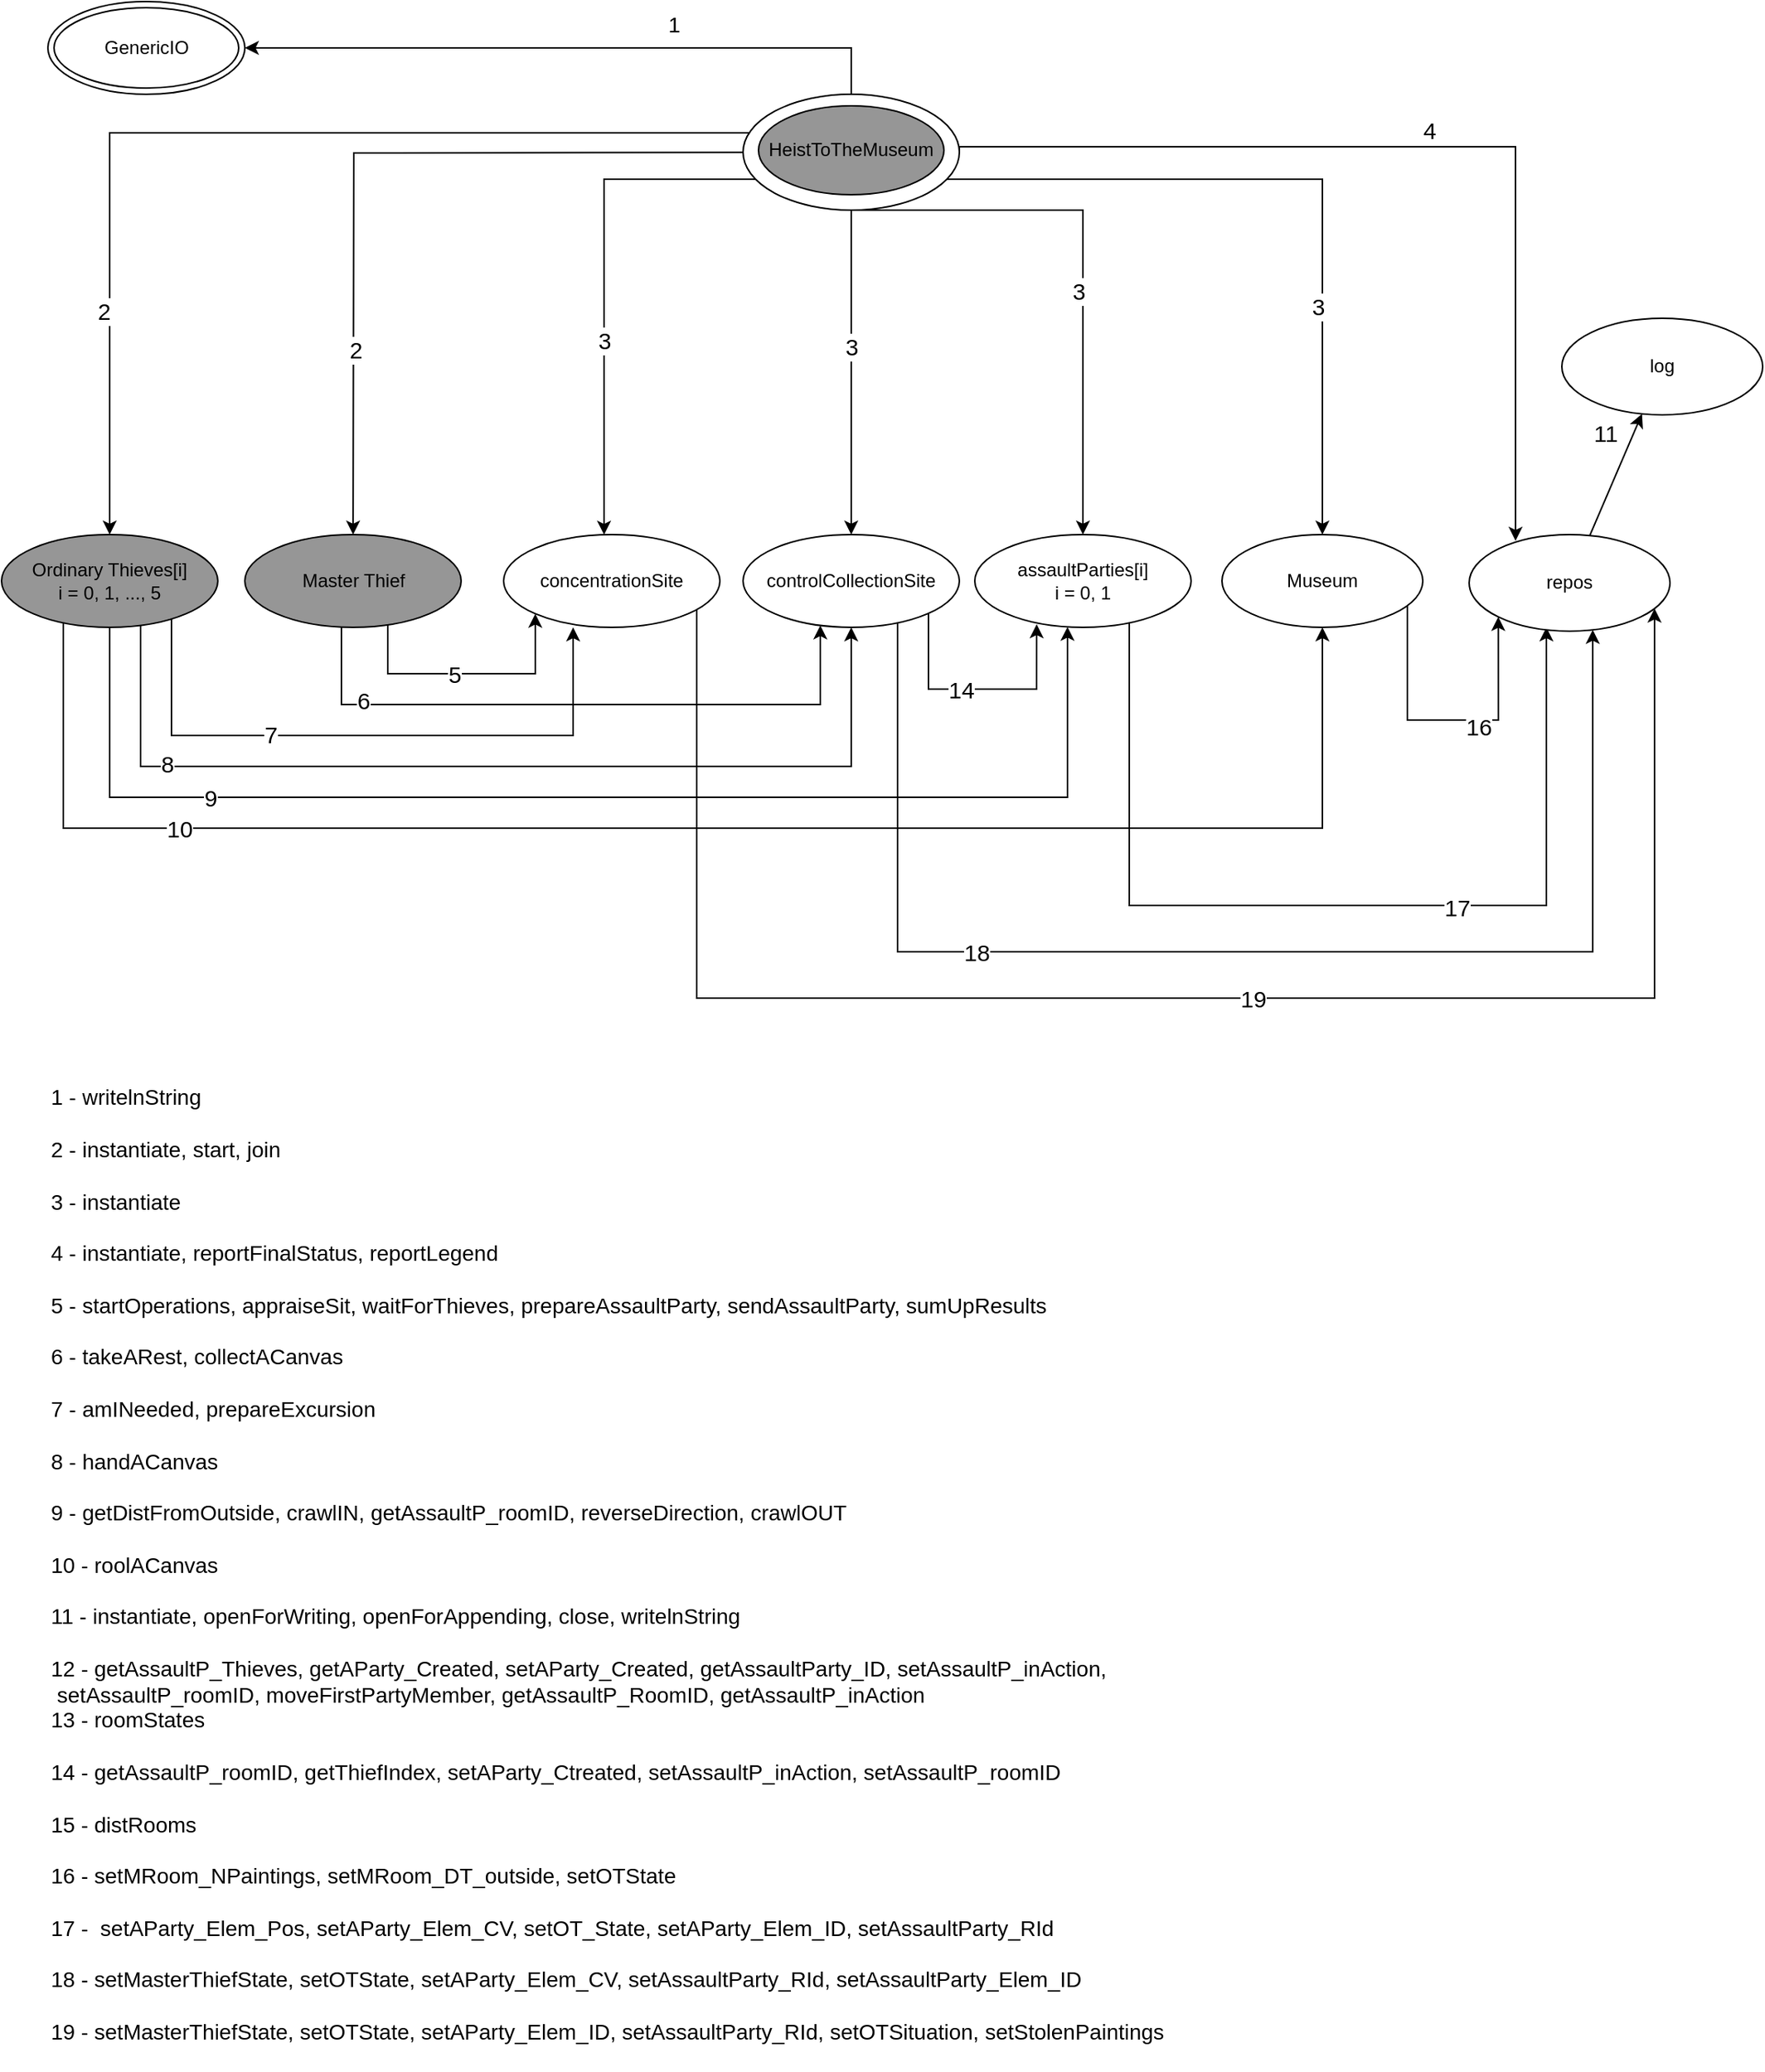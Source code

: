 <mxfile version="21.2.9" type="device">
  <diagram name="Page-1" id="8rD68-SP-zZC2pBZNYJM">
    <mxGraphModel dx="2284" dy="714" grid="1" gridSize="10" guides="1" tooltips="1" connect="1" arrows="1" fold="1" page="1" pageScale="1" pageWidth="850" pageHeight="1100" math="0" shadow="0">
      <root>
        <mxCell id="0" />
        <mxCell id="1" parent="0" />
        <mxCell id="an0k2OPkQcMAAsoPMO_B-1" style="rounded=0;orthogonalLoop=1;jettySize=auto;html=1;edgeStyle=orthogonalEdgeStyle;entryX=0.5;entryY=0;entryDx=0;entryDy=0;" parent="1" source="UvKOG4Ck6y36qvMXHJWS-4" target="an0k2OPkQcMAAsoPMO_B-47" edge="1">
          <mxGeometry relative="1" as="geometry">
            <mxPoint x="-140" y="380" as="targetPoint" />
            <Array as="points">
              <mxPoint x="-140" y="120" />
            </Array>
          </mxGeometry>
        </mxCell>
        <mxCell id="an0k2OPkQcMAAsoPMO_B-38" value="2" style="edgeLabel;html=1;align=center;verticalAlign=middle;resizable=0;points=[];fontSize=15;fontFamily=Helvetica;fontColor=default;" parent="an0k2OPkQcMAAsoPMO_B-1" vertex="1" connectable="0">
          <mxGeometry x="0.57" y="-4" relative="1" as="geometry">
            <mxPoint as="offset" />
          </mxGeometry>
        </mxCell>
        <mxCell id="an0k2OPkQcMAAsoPMO_B-9" style="rounded=0;orthogonalLoop=1;jettySize=auto;html=1;edgeStyle=orthogonalEdgeStyle;" parent="1" source="UvKOG4Ck6y36qvMXHJWS-4" target="an0k2OPkQcMAAsoPMO_B-6" edge="1">
          <mxGeometry relative="1" as="geometry">
            <Array as="points">
              <mxPoint x="340" y="65" />
            </Array>
          </mxGeometry>
        </mxCell>
        <mxCell id="an0k2OPkQcMAAsoPMO_B-18" value="" style="edgeStyle=orthogonalEdgeStyle;shape=connector;rounded=0;orthogonalLoop=1;jettySize=auto;html=1;labelBackgroundColor=default;strokeColor=default;fontFamily=Helvetica;fontSize=11;fontColor=default;endArrow=classic;exitX=1;exitY=0.5;exitDx=0;exitDy=0;entryX=0.231;entryY=0.064;entryDx=0;entryDy=0;entryPerimeter=0;" parent="1" source="UvKOG4Ck6y36qvMXHJWS-4" target="an0k2OPkQcMAAsoPMO_B-17" edge="1">
          <mxGeometry relative="1" as="geometry">
            <mxPoint x="420.004" y="129.16" as="sourcePoint" />
            <mxPoint x="800.16" y="380.003" as="targetPoint" />
            <Array as="points">
              <mxPoint x="410" y="129" />
              <mxPoint x="770" y="129" />
            </Array>
          </mxGeometry>
        </mxCell>
        <mxCell id="an0k2OPkQcMAAsoPMO_B-67" value="4" style="edgeLabel;html=1;align=center;verticalAlign=middle;resizable=0;points=[];fontSize=15;fontFamily=Helvetica;fontColor=default;" parent="an0k2OPkQcMAAsoPMO_B-18" vertex="1" connectable="0">
          <mxGeometry x="-0.08" y="-1" relative="1" as="geometry">
            <mxPoint x="23" y="-12" as="offset" />
          </mxGeometry>
        </mxCell>
        <mxCell id="an0k2OPkQcMAAsoPMO_B-30" value="" style="edgeStyle=orthogonalEdgeStyle;shape=connector;rounded=0;orthogonalLoop=1;jettySize=auto;html=1;labelBackgroundColor=default;strokeColor=default;fontFamily=Helvetica;fontSize=11;fontColor=default;endArrow=classic;" parent="1" source="UvKOG4Ck6y36qvMXHJWS-4" target="an0k2OPkQcMAAsoPMO_B-29" edge="1">
          <mxGeometry relative="1" as="geometry">
            <Array as="points">
              <mxPoint x="180" y="150" />
            </Array>
          </mxGeometry>
        </mxCell>
        <mxCell id="an0k2OPkQcMAAsoPMO_B-39" value="3" style="edgeLabel;html=1;align=center;verticalAlign=middle;resizable=0;points=[];fontSize=15;fontFamily=Helvetica;fontColor=default;" parent="an0k2OPkQcMAAsoPMO_B-30" vertex="1" connectable="0">
          <mxGeometry x="0.23" relative="1" as="geometry">
            <mxPoint as="offset" />
          </mxGeometry>
        </mxCell>
        <mxCell id="an0k2OPkQcMAAsoPMO_B-32" style="edgeStyle=orthogonalEdgeStyle;shape=connector;rounded=0;orthogonalLoop=1;jettySize=auto;html=1;labelBackgroundColor=default;strokeColor=default;fontFamily=Helvetica;fontSize=11;fontColor=default;endArrow=classic;" parent="1" source="UvKOG4Ck6y36qvMXHJWS-4" target="UvKOG4Ck6y36qvMXHJWS-11" edge="1">
          <mxGeometry relative="1" as="geometry">
            <Array as="points">
              <mxPoint x="645" y="150" />
            </Array>
          </mxGeometry>
        </mxCell>
        <mxCell id="an0k2OPkQcMAAsoPMO_B-64" value="3" style="edgeLabel;html=1;align=center;verticalAlign=middle;resizable=0;points=[];fontSize=15;fontFamily=Helvetica;fontColor=default;" parent="an0k2OPkQcMAAsoPMO_B-32" vertex="1" connectable="0">
          <mxGeometry x="0.374" y="-3" relative="1" as="geometry">
            <mxPoint as="offset" />
          </mxGeometry>
        </mxCell>
        <mxCell id="an0k2OPkQcMAAsoPMO_B-42" style="edgeStyle=none;shape=connector;rounded=0;orthogonalLoop=1;jettySize=auto;html=1;labelBackgroundColor=default;strokeColor=default;fontFamily=Helvetica;fontSize=11;fontColor=default;endArrow=classic;" parent="1" source="UvKOG4Ck6y36qvMXHJWS-4" target="an0k2OPkQcMAAsoPMO_B-46" edge="1">
          <mxGeometry relative="1" as="geometry">
            <mxPoint x="20" y="380" as="targetPoint" />
            <Array as="points">
              <mxPoint x="18" y="133" />
            </Array>
          </mxGeometry>
        </mxCell>
        <mxCell id="an0k2OPkQcMAAsoPMO_B-43" value="2" style="edgeLabel;html=1;align=center;verticalAlign=middle;resizable=0;points=[];fontSize=15;fontFamily=Helvetica;fontColor=default;" parent="an0k2OPkQcMAAsoPMO_B-42" vertex="1" connectable="0">
          <mxGeometry x="0.518" y="1" relative="1" as="geometry">
            <mxPoint as="offset" />
          </mxGeometry>
        </mxCell>
        <mxCell id="an0k2OPkQcMAAsoPMO_B-44" style="edgeStyle=orthogonalEdgeStyle;shape=connector;rounded=0;orthogonalLoop=1;jettySize=auto;html=1;labelBackgroundColor=default;strokeColor=default;fontFamily=Helvetica;fontSize=11;fontColor=default;endArrow=classic;" parent="1" source="UvKOG4Ck6y36qvMXHJWS-4" target="UvKOG4Ck6y36qvMXHJWS-14" edge="1">
          <mxGeometry relative="1" as="geometry">
            <Array as="points">
              <mxPoint x="340" y="320" />
              <mxPoint x="340" y="320" />
            </Array>
          </mxGeometry>
        </mxCell>
        <mxCell id="an0k2OPkQcMAAsoPMO_B-45" value="3" style="edgeLabel;html=1;align=center;verticalAlign=middle;resizable=0;points=[];fontSize=15;fontFamily=Helvetica;fontColor=default;" parent="an0k2OPkQcMAAsoPMO_B-44" vertex="1" connectable="0">
          <mxGeometry x="-0.162" y="4" relative="1" as="geometry">
            <mxPoint x="-4" as="offset" />
          </mxGeometry>
        </mxCell>
        <mxCell id="an0k2OPkQcMAAsoPMO_B-58" style="edgeStyle=orthogonalEdgeStyle;shape=connector;rounded=0;orthogonalLoop=1;jettySize=auto;html=1;entryX=0.5;entryY=0;entryDx=0;entryDy=0;labelBackgroundColor=default;strokeColor=default;fontFamily=Helvetica;fontSize=11;fontColor=default;endArrow=classic;" parent="1" source="UvKOG4Ck6y36qvMXHJWS-4" target="UvKOG4Ck6y36qvMXHJWS-12" edge="1">
          <mxGeometry relative="1" as="geometry">
            <Array as="points">
              <mxPoint x="490" y="170" />
            </Array>
          </mxGeometry>
        </mxCell>
        <mxCell id="an0k2OPkQcMAAsoPMO_B-59" value="3" style="edgeLabel;html=1;align=center;verticalAlign=middle;resizable=0;points=[];fontSize=15;fontFamily=Helvetica;fontColor=default;" parent="an0k2OPkQcMAAsoPMO_B-58" vertex="1" connectable="0">
          <mxGeometry x="0.121" y="-3" relative="1" as="geometry">
            <mxPoint as="offset" />
          </mxGeometry>
        </mxCell>
        <mxCell id="UvKOG4Ck6y36qvMXHJWS-4" value="" style="ellipse;whiteSpace=wrap;html=1;shadow=0;labelBackgroundColor=none;fillStyle=auto;fontFamily=Helvetica;fontSize=12;gradientDirection=north;" parent="1" vertex="1">
          <mxGeometry x="270" y="95" width="140" height="75" as="geometry" />
        </mxCell>
        <mxCell id="UvKOG4Ck6y36qvMXHJWS-2" value="HeistToTheMuseum" style="ellipse;whiteSpace=wrap;html=1;shadow=0;labelBackgroundColor=none;fillStyle=auto;strokeColor=default;fontFamily=Helvetica;fontSize=12;fontColor=default;fillColor=#969696;gradientColor=none;gradientDirection=north;" parent="1" vertex="1">
          <mxGeometry x="280" y="102.5" width="120" height="57.5" as="geometry" />
        </mxCell>
        <mxCell id="an0k2OPkQcMAAsoPMO_B-81" style="edgeStyle=orthogonalEdgeStyle;shape=connector;rounded=0;orthogonalLoop=1;jettySize=auto;html=1;entryX=0;entryY=1;entryDx=0;entryDy=0;labelBackgroundColor=default;strokeColor=default;fontFamily=Helvetica;fontSize=11;fontColor=default;endArrow=classic;" parent="1" source="UvKOG4Ck6y36qvMXHJWS-11" target="an0k2OPkQcMAAsoPMO_B-17" edge="1">
          <mxGeometry relative="1" as="geometry">
            <Array as="points">
              <mxPoint x="700" y="500" />
              <mxPoint x="759" y="500" />
            </Array>
          </mxGeometry>
        </mxCell>
        <mxCell id="an0k2OPkQcMAAsoPMO_B-82" value="16" style="edgeLabel;html=1;align=center;verticalAlign=middle;resizable=0;points=[];fontSize=15;fontFamily=Helvetica;fontColor=default;" parent="an0k2OPkQcMAAsoPMO_B-81" vertex="1" connectable="0">
          <mxGeometry x="0.202" y="-4" relative="1" as="geometry">
            <mxPoint as="offset" />
          </mxGeometry>
        </mxCell>
        <mxCell id="UvKOG4Ck6y36qvMXHJWS-11" value="Museum" style="ellipse;whiteSpace=wrap;html=1;shadow=0;labelBackgroundColor=none;fillStyle=auto;fontFamily=Helvetica;fontSize=12;gradientDirection=north;" parent="1" vertex="1">
          <mxGeometry x="580" y="380" width="130" height="60" as="geometry" />
        </mxCell>
        <mxCell id="an0k2OPkQcMAAsoPMO_B-83" style="edgeStyle=orthogonalEdgeStyle;shape=connector;rounded=0;orthogonalLoop=1;jettySize=auto;html=1;labelBackgroundColor=default;strokeColor=default;fontFamily=Helvetica;fontSize=11;fontColor=default;endArrow=classic;" parent="1" source="UvKOG4Ck6y36qvMXHJWS-12" edge="1">
          <mxGeometry relative="1" as="geometry">
            <mxPoint x="790" y="440" as="targetPoint" />
            <Array as="points">
              <mxPoint x="520" y="620" />
              <mxPoint x="790" y="620" />
              <mxPoint x="790" y="443" />
            </Array>
          </mxGeometry>
        </mxCell>
        <mxCell id="an0k2OPkQcMAAsoPMO_B-84" value="17" style="edgeLabel;html=1;align=center;verticalAlign=middle;resizable=0;points=[];fontSize=15;fontFamily=Helvetica;fontColor=default;" parent="an0k2OPkQcMAAsoPMO_B-83" vertex="1" connectable="0">
          <mxGeometry x="0.233" y="-1" relative="1" as="geometry">
            <mxPoint x="5" as="offset" />
          </mxGeometry>
        </mxCell>
        <mxCell id="UvKOG4Ck6y36qvMXHJWS-12" value="assaultParties[i]&lt;br&gt;i = 0, 1" style="ellipse;whiteSpace=wrap;html=1;shadow=0;labelBackgroundColor=none;fillStyle=auto;fontFamily=Helvetica;fontSize=12;gradientDirection=north;" parent="1" vertex="1">
          <mxGeometry x="420" y="380" width="140" height="60" as="geometry" />
        </mxCell>
        <mxCell id="an0k2OPkQcMAAsoPMO_B-77" style="edgeStyle=orthogonalEdgeStyle;shape=connector;rounded=0;orthogonalLoop=1;jettySize=auto;html=1;entryX=0.286;entryY=0.967;entryDx=0;entryDy=0;entryPerimeter=0;labelBackgroundColor=default;strokeColor=default;fontFamily=Helvetica;fontSize=11;fontColor=default;endArrow=classic;" parent="1" source="UvKOG4Ck6y36qvMXHJWS-14" target="UvKOG4Ck6y36qvMXHJWS-12" edge="1">
          <mxGeometry relative="1" as="geometry">
            <Array as="points">
              <mxPoint x="390" y="480" />
              <mxPoint x="460" y="480" />
            </Array>
          </mxGeometry>
        </mxCell>
        <mxCell id="an0k2OPkQcMAAsoPMO_B-78" value="14" style="edgeLabel;html=1;align=center;verticalAlign=middle;resizable=0;points=[];fontSize=15;fontFamily=Helvetica;fontColor=default;" parent="an0k2OPkQcMAAsoPMO_B-77" vertex="1" connectable="0">
          <mxGeometry x="0.061" relative="1" as="geometry">
            <mxPoint x="-16" as="offset" />
          </mxGeometry>
        </mxCell>
        <mxCell id="an0k2OPkQcMAAsoPMO_B-86" style="edgeStyle=orthogonalEdgeStyle;shape=connector;rounded=0;orthogonalLoop=1;jettySize=auto;html=1;labelBackgroundColor=default;strokeColor=default;fontFamily=Helvetica;fontSize=11;fontColor=default;endArrow=classic;" parent="1" source="UvKOG4Ck6y36qvMXHJWS-14" target="an0k2OPkQcMAAsoPMO_B-17" edge="1">
          <mxGeometry relative="1" as="geometry">
            <Array as="points">
              <mxPoint x="370" y="650" />
              <mxPoint x="820" y="650" />
            </Array>
          </mxGeometry>
        </mxCell>
        <mxCell id="an0k2OPkQcMAAsoPMO_B-87" value="18" style="edgeLabel;html=1;align=center;verticalAlign=middle;resizable=0;points=[];fontSize=15;fontFamily=Helvetica;fontColor=default;" parent="an0k2OPkQcMAAsoPMO_B-86" vertex="1" connectable="0">
          <mxGeometry x="-0.394" y="-4" relative="1" as="geometry">
            <mxPoint y="-4" as="offset" />
          </mxGeometry>
        </mxCell>
        <mxCell id="UvKOG4Ck6y36qvMXHJWS-14" value="&lt;div&gt;controlCollectionSite&lt;/div&gt;" style="ellipse;whiteSpace=wrap;html=1;shadow=0;labelBackgroundColor=none;fillStyle=auto;fontFamily=Helvetica;fontSize=12;gradientDirection=north;" parent="1" vertex="1">
          <mxGeometry x="270" y="380" width="140" height="60" as="geometry" />
        </mxCell>
        <mxCell id="an0k2OPkQcMAAsoPMO_B-6" value="GenericIO" style="ellipse;shape=doubleEllipse;whiteSpace=wrap;html=1;" parent="1" vertex="1">
          <mxGeometry x="-180" y="35" width="127.5" height="60" as="geometry" />
        </mxCell>
        <mxCell id="an0k2OPkQcMAAsoPMO_B-10" value="&lt;font style=&quot;font-size: 14px;&quot;&gt;1&lt;/font&gt;" style="text;html=1;align=center;verticalAlign=middle;resizable=0;points=[];autosize=1;strokeColor=none;fillColor=none;fontSize=11;fontFamily=Helvetica;fontColor=default;" parent="1" vertex="1">
          <mxGeometry x="210" y="35" width="30" height="30" as="geometry" />
        </mxCell>
        <mxCell id="an0k2OPkQcMAAsoPMO_B-11" value="&lt;span style=&quot;font-size: 14px; font-weight: 400;&quot;&gt;1 - writelnString&lt;br&gt;&lt;br&gt;2 - instantiate, start, join&lt;br&gt;&lt;br&gt;3 - instantiate&lt;br&gt;&lt;br&gt;4 - instantiate, reportFinalStatus, reportLegend&lt;br&gt;&lt;br&gt;5 - startOperations, appraiseSit, waitForThieves, prepareAssaultParty, sendAssaultParty, sumUpResults&lt;br&gt;&lt;br&gt;6 - takeARest, collectACanvas&lt;br&gt;&lt;br&gt;7 - amINeeded, prepareExcursion&lt;br&gt;&lt;br&gt;8 - handACanvas&lt;br&gt;&lt;br&gt;9 - getDistFromOutside, crawlIN, getAssaultP_roomID, reverseDirection, crawlOUT&amp;nbsp;&lt;br&gt;&lt;br&gt;10 - roolACanvas&lt;br&gt;&lt;br&gt;11 - instantiate, openForWriting, openForAppending, close, writelnString&lt;br&gt;&lt;br&gt;12 - getAssaultP_Thieves, getAParty_Created, setAParty_Created, getAssaultParty_ID, setAssaultP_inAction,&amp;nbsp;&lt;br&gt;&lt;span style=&quot;white-space: pre;&quot;&gt;	&lt;/span&gt;setAssaultP_roomID, moveFirstPartyMember, getAssaultP_RoomID, getAssaultP_inAction&lt;br&gt;13 - roomStates&lt;br&gt;&lt;br&gt;14 - getAssaultP_roomID, getThiefIndex, setAParty_Ctreated, setAssaultP_inAction, setAssaultP_roomID&lt;br&gt;&lt;br&gt;15 - distRooms&lt;br&gt;&lt;br&gt;16 - setMRoom_NPaintings, setMRoom_DT_outside, setOTState&lt;br&gt;&lt;br&gt;17 -&amp;nbsp; setAParty_Elem_Pos, setAParty_Elem_CV, setOT_State, setAParty_Elem_ID, setAssaultParty_RId&lt;br&gt;&lt;br&gt;18 - setMasterThiefState, setOTState, setAParty_Elem_CV, setAssaultParty_RId, setAssaultParty_Elem_ID&lt;br&gt;&lt;br&gt;19 - setMasterThiefState, setOTState, setAParty_Elem_ID, setAssaultParty_RId, setOTSituation, setStolenPaintings&amp;nbsp;&lt;br&gt;&lt;br&gt;&lt;/span&gt;" style="text;strokeColor=none;fillColor=none;html=1;fontSize=11;fontStyle=1;verticalAlign=middle;align=left;fontFamily=Helvetica;fontColor=default;" parent="1" vertex="1">
          <mxGeometry x="-180" y="740" width="920" height="630" as="geometry" />
        </mxCell>
        <mxCell id="an0k2OPkQcMAAsoPMO_B-69" value="" style="edgeStyle=none;shape=connector;rounded=0;orthogonalLoop=1;jettySize=auto;html=1;labelBackgroundColor=default;strokeColor=default;fontFamily=Helvetica;fontSize=11;fontColor=default;endArrow=classic;" parent="1" source="an0k2OPkQcMAAsoPMO_B-17" target="an0k2OPkQcMAAsoPMO_B-68" edge="1">
          <mxGeometry relative="1" as="geometry" />
        </mxCell>
        <mxCell id="an0k2OPkQcMAAsoPMO_B-70" value="11" style="edgeLabel;html=1;align=center;verticalAlign=middle;resizable=0;points=[];fontSize=15;fontFamily=Helvetica;fontColor=default;" parent="an0k2OPkQcMAAsoPMO_B-69" vertex="1" connectable="0">
          <mxGeometry x="0.375" y="-2" relative="1" as="geometry">
            <mxPoint x="-15" y="-13" as="offset" />
          </mxGeometry>
        </mxCell>
        <mxCell id="an0k2OPkQcMAAsoPMO_B-17" value="repos" style="ellipse;whiteSpace=wrap;html=1;shadow=0;labelBackgroundColor=none;fillStyle=auto;fontFamily=Helvetica;fontSize=12;gradientDirection=north;" parent="1" vertex="1">
          <mxGeometry x="740" y="380" width="130" height="62.5" as="geometry" />
        </mxCell>
        <mxCell id="an0k2OPkQcMAAsoPMO_B-19" style="edgeStyle=none;shape=connector;rounded=0;orthogonalLoop=1;jettySize=auto;html=1;entryX=1;entryY=0.5;entryDx=0;entryDy=0;labelBackgroundColor=default;strokeColor=default;fontFamily=Helvetica;fontSize=11;fontColor=default;endArrow=classic;" parent="1" source="an0k2OPkQcMAAsoPMO_B-17" target="an0k2OPkQcMAAsoPMO_B-17" edge="1">
          <mxGeometry relative="1" as="geometry" />
        </mxCell>
        <mxCell id="an0k2OPkQcMAAsoPMO_B-20" style="edgeStyle=none;shape=connector;rounded=0;orthogonalLoop=1;jettySize=auto;html=1;entryX=1;entryY=0.5;entryDx=0;entryDy=0;labelBackgroundColor=default;strokeColor=default;fontFamily=Helvetica;fontSize=11;fontColor=default;endArrow=classic;" parent="1" source="an0k2OPkQcMAAsoPMO_B-17" target="an0k2OPkQcMAAsoPMO_B-17" edge="1">
          <mxGeometry relative="1" as="geometry" />
        </mxCell>
        <mxCell id="an0k2OPkQcMAAsoPMO_B-88" style="edgeStyle=orthogonalEdgeStyle;shape=connector;rounded=0;orthogonalLoop=1;jettySize=auto;html=1;labelBackgroundColor=default;strokeColor=default;fontFamily=Helvetica;fontSize=11;fontColor=default;endArrow=classic;" parent="1" source="an0k2OPkQcMAAsoPMO_B-29" target="an0k2OPkQcMAAsoPMO_B-17" edge="1">
          <mxGeometry relative="1" as="geometry">
            <Array as="points">
              <mxPoint x="240" y="680" />
              <mxPoint x="860" y="680" />
            </Array>
          </mxGeometry>
        </mxCell>
        <mxCell id="an0k2OPkQcMAAsoPMO_B-89" value="19" style="edgeLabel;html=1;align=center;verticalAlign=middle;resizable=0;points=[];fontSize=15;fontFamily=Helvetica;fontColor=default;" parent="an0k2OPkQcMAAsoPMO_B-88" vertex="1" connectable="0">
          <mxGeometry x="0.333" y="-4" relative="1" as="geometry">
            <mxPoint x="-138" y="-4" as="offset" />
          </mxGeometry>
        </mxCell>
        <mxCell id="an0k2OPkQcMAAsoPMO_B-29" value="concentrationSite" style="ellipse;whiteSpace=wrap;html=1;shadow=0;labelBackgroundColor=none;fillStyle=auto;fontFamily=Helvetica;fontSize=12;gradientDirection=north;" parent="1" vertex="1">
          <mxGeometry x="115" y="380" width="140" height="60" as="geometry" />
        </mxCell>
        <UserObject label="" id="an0k2OPkQcMAAsoPMO_B-48">
          <mxCell style="edgeStyle=orthogonalEdgeStyle;shape=connector;rounded=0;orthogonalLoop=1;jettySize=auto;html=1;entryX=0;entryY=1;entryDx=0;entryDy=0;labelBackgroundColor=default;strokeColor=default;fontFamily=Helvetica;fontSize=11;fontColor=default;endArrow=classic;" parent="1" source="an0k2OPkQcMAAsoPMO_B-46" target="an0k2OPkQcMAAsoPMO_B-29" edge="1">
            <mxGeometry relative="1" as="geometry">
              <Array as="points">
                <mxPoint x="40" y="470" />
                <mxPoint x="136" y="470" />
              </Array>
            </mxGeometry>
          </mxCell>
        </UserObject>
        <mxCell id="an0k2OPkQcMAAsoPMO_B-51" value="5" style="edgeLabel;html=1;align=center;verticalAlign=middle;resizable=0;points=[];fontSize=15;fontFamily=Helvetica;fontColor=default;" parent="an0k2OPkQcMAAsoPMO_B-48" vertex="1" connectable="0">
          <mxGeometry x="-0.104" y="4" relative="1" as="geometry">
            <mxPoint y="4" as="offset" />
          </mxGeometry>
        </mxCell>
        <mxCell id="an0k2OPkQcMAAsoPMO_B-49" style="edgeStyle=orthogonalEdgeStyle;shape=connector;rounded=0;orthogonalLoop=1;jettySize=auto;html=1;labelBackgroundColor=default;strokeColor=default;fontFamily=Helvetica;fontSize=11;fontColor=default;endArrow=classic;" parent="1" source="an0k2OPkQcMAAsoPMO_B-46" target="UvKOG4Ck6y36qvMXHJWS-14" edge="1">
          <mxGeometry relative="1" as="geometry">
            <Array as="points">
              <mxPoint x="10" y="490" />
              <mxPoint x="320" y="490" />
            </Array>
          </mxGeometry>
        </mxCell>
        <mxCell id="an0k2OPkQcMAAsoPMO_B-52" value="6" style="edgeLabel;html=1;align=center;verticalAlign=middle;resizable=0;points=[];fontSize=15;fontFamily=Helvetica;fontColor=default;" parent="an0k2OPkQcMAAsoPMO_B-49" vertex="1" connectable="0">
          <mxGeometry x="-0.32" y="3" relative="1" as="geometry">
            <mxPoint x="-76" as="offset" />
          </mxGeometry>
        </mxCell>
        <mxCell id="an0k2OPkQcMAAsoPMO_B-46" value="Master Thief&lt;br&gt;" style="ellipse;whiteSpace=wrap;html=1;shadow=0;labelBackgroundColor=none;fillStyle=auto;strokeColor=default;fontFamily=Helvetica;fontSize=12;fontColor=default;fillColor=#969696;gradientColor=none;gradientDirection=north;" parent="1" vertex="1">
          <mxGeometry x="-52.5" y="380" width="140" height="60" as="geometry" />
        </mxCell>
        <mxCell id="an0k2OPkQcMAAsoPMO_B-53" style="edgeStyle=orthogonalEdgeStyle;shape=connector;rounded=0;orthogonalLoop=1;jettySize=auto;html=1;labelBackgroundColor=default;strokeColor=default;fontFamily=Helvetica;fontSize=11;fontColor=default;endArrow=classic;" parent="1" source="an0k2OPkQcMAAsoPMO_B-47" edge="1">
          <mxGeometry relative="1" as="geometry">
            <mxPoint x="160" y="440" as="targetPoint" />
            <Array as="points">
              <mxPoint x="-100" y="510" />
              <mxPoint x="160" y="510" />
              <mxPoint x="160" y="440" />
            </Array>
          </mxGeometry>
        </mxCell>
        <mxCell id="an0k2OPkQcMAAsoPMO_B-54" value="7" style="edgeLabel;html=1;align=center;verticalAlign=middle;resizable=0;points=[];fontSize=15;fontFamily=Helvetica;fontColor=default;" parent="an0k2OPkQcMAAsoPMO_B-53" vertex="1" connectable="0">
          <mxGeometry x="-0.314" y="1" relative="1" as="geometry">
            <mxPoint as="offset" />
          </mxGeometry>
        </mxCell>
        <mxCell id="an0k2OPkQcMAAsoPMO_B-60" style="edgeStyle=orthogonalEdgeStyle;shape=connector;rounded=0;orthogonalLoop=1;jettySize=auto;html=1;labelBackgroundColor=default;strokeColor=default;fontFamily=Helvetica;fontSize=11;fontColor=default;endArrow=classic;" parent="1" source="an0k2OPkQcMAAsoPMO_B-47" target="UvKOG4Ck6y36qvMXHJWS-12" edge="1">
          <mxGeometry relative="1" as="geometry">
            <Array as="points">
              <mxPoint x="-140" y="550" />
              <mxPoint x="480" y="550" />
            </Array>
          </mxGeometry>
        </mxCell>
        <mxCell id="an0k2OPkQcMAAsoPMO_B-61" value="9" style="edgeLabel;html=1;align=center;verticalAlign=middle;resizable=0;points=[];fontSize=15;fontFamily=Helvetica;fontColor=default;" parent="an0k2OPkQcMAAsoPMO_B-60" vertex="1" connectable="0">
          <mxGeometry x="-0.119" y="-5" relative="1" as="geometry">
            <mxPoint x="-195" y="-5" as="offset" />
          </mxGeometry>
        </mxCell>
        <mxCell id="an0k2OPkQcMAAsoPMO_B-62" style="edgeStyle=orthogonalEdgeStyle;shape=connector;rounded=0;orthogonalLoop=1;jettySize=auto;html=1;labelBackgroundColor=default;strokeColor=default;fontFamily=Helvetica;fontSize=11;fontColor=default;endArrow=classic;" parent="1" source="an0k2OPkQcMAAsoPMO_B-47" edge="1">
          <mxGeometry relative="1" as="geometry">
            <mxPoint x="340" y="440" as="targetPoint" />
            <Array as="points">
              <mxPoint x="-120" y="530" />
              <mxPoint x="340" y="530" />
              <mxPoint x="340" y="440" />
            </Array>
          </mxGeometry>
        </mxCell>
        <mxCell id="an0k2OPkQcMAAsoPMO_B-63" value="8" style="edgeLabel;html=1;align=center;verticalAlign=middle;resizable=0;points=[];fontSize=15;fontFamily=Helvetica;fontColor=default;" parent="an0k2OPkQcMAAsoPMO_B-62" vertex="1" connectable="0">
          <mxGeometry x="-0.275" y="2" relative="1" as="geometry">
            <mxPoint x="-124" as="offset" />
          </mxGeometry>
        </mxCell>
        <mxCell id="an0k2OPkQcMAAsoPMO_B-65" style="edgeStyle=orthogonalEdgeStyle;shape=connector;rounded=0;orthogonalLoop=1;jettySize=auto;html=1;entryX=0.5;entryY=1;entryDx=0;entryDy=0;labelBackgroundColor=default;strokeColor=default;fontFamily=Helvetica;fontSize=11;fontColor=default;endArrow=classic;" parent="1" source="an0k2OPkQcMAAsoPMO_B-47" target="UvKOG4Ck6y36qvMXHJWS-11" edge="1">
          <mxGeometry relative="1" as="geometry">
            <Array as="points">
              <mxPoint x="-170" y="570" />
              <mxPoint x="645" y="570" />
            </Array>
          </mxGeometry>
        </mxCell>
        <mxCell id="an0k2OPkQcMAAsoPMO_B-66" value="10" style="edgeLabel;html=1;align=center;verticalAlign=middle;resizable=0;points=[];fontSize=15;fontFamily=Helvetica;fontColor=default;" parent="an0k2OPkQcMAAsoPMO_B-65" vertex="1" connectable="0">
          <mxGeometry x="-0.267" y="-2" relative="1" as="geometry">
            <mxPoint x="-187" y="-2" as="offset" />
          </mxGeometry>
        </mxCell>
        <mxCell id="an0k2OPkQcMAAsoPMO_B-47" value="Ordinary Thieves[i]&lt;br&gt;i = 0, 1, ..., 5" style="ellipse;whiteSpace=wrap;html=1;shadow=0;labelBackgroundColor=none;fillStyle=auto;strokeColor=default;fontFamily=Helvetica;fontSize=12;fontColor=default;fillColor=#969696;gradientColor=none;gradientDirection=north;" parent="1" vertex="1">
          <mxGeometry x="-210" y="380" width="140" height="60" as="geometry" />
        </mxCell>
        <mxCell id="an0k2OPkQcMAAsoPMO_B-68" value="log" style="ellipse;whiteSpace=wrap;html=1;shadow=0;labelBackgroundColor=none;fillStyle=auto;fontFamily=Helvetica;fontSize=12;gradientDirection=north;" parent="1" vertex="1">
          <mxGeometry x="800" y="240" width="130" height="62.5" as="geometry" />
        </mxCell>
      </root>
    </mxGraphModel>
  </diagram>
</mxfile>
